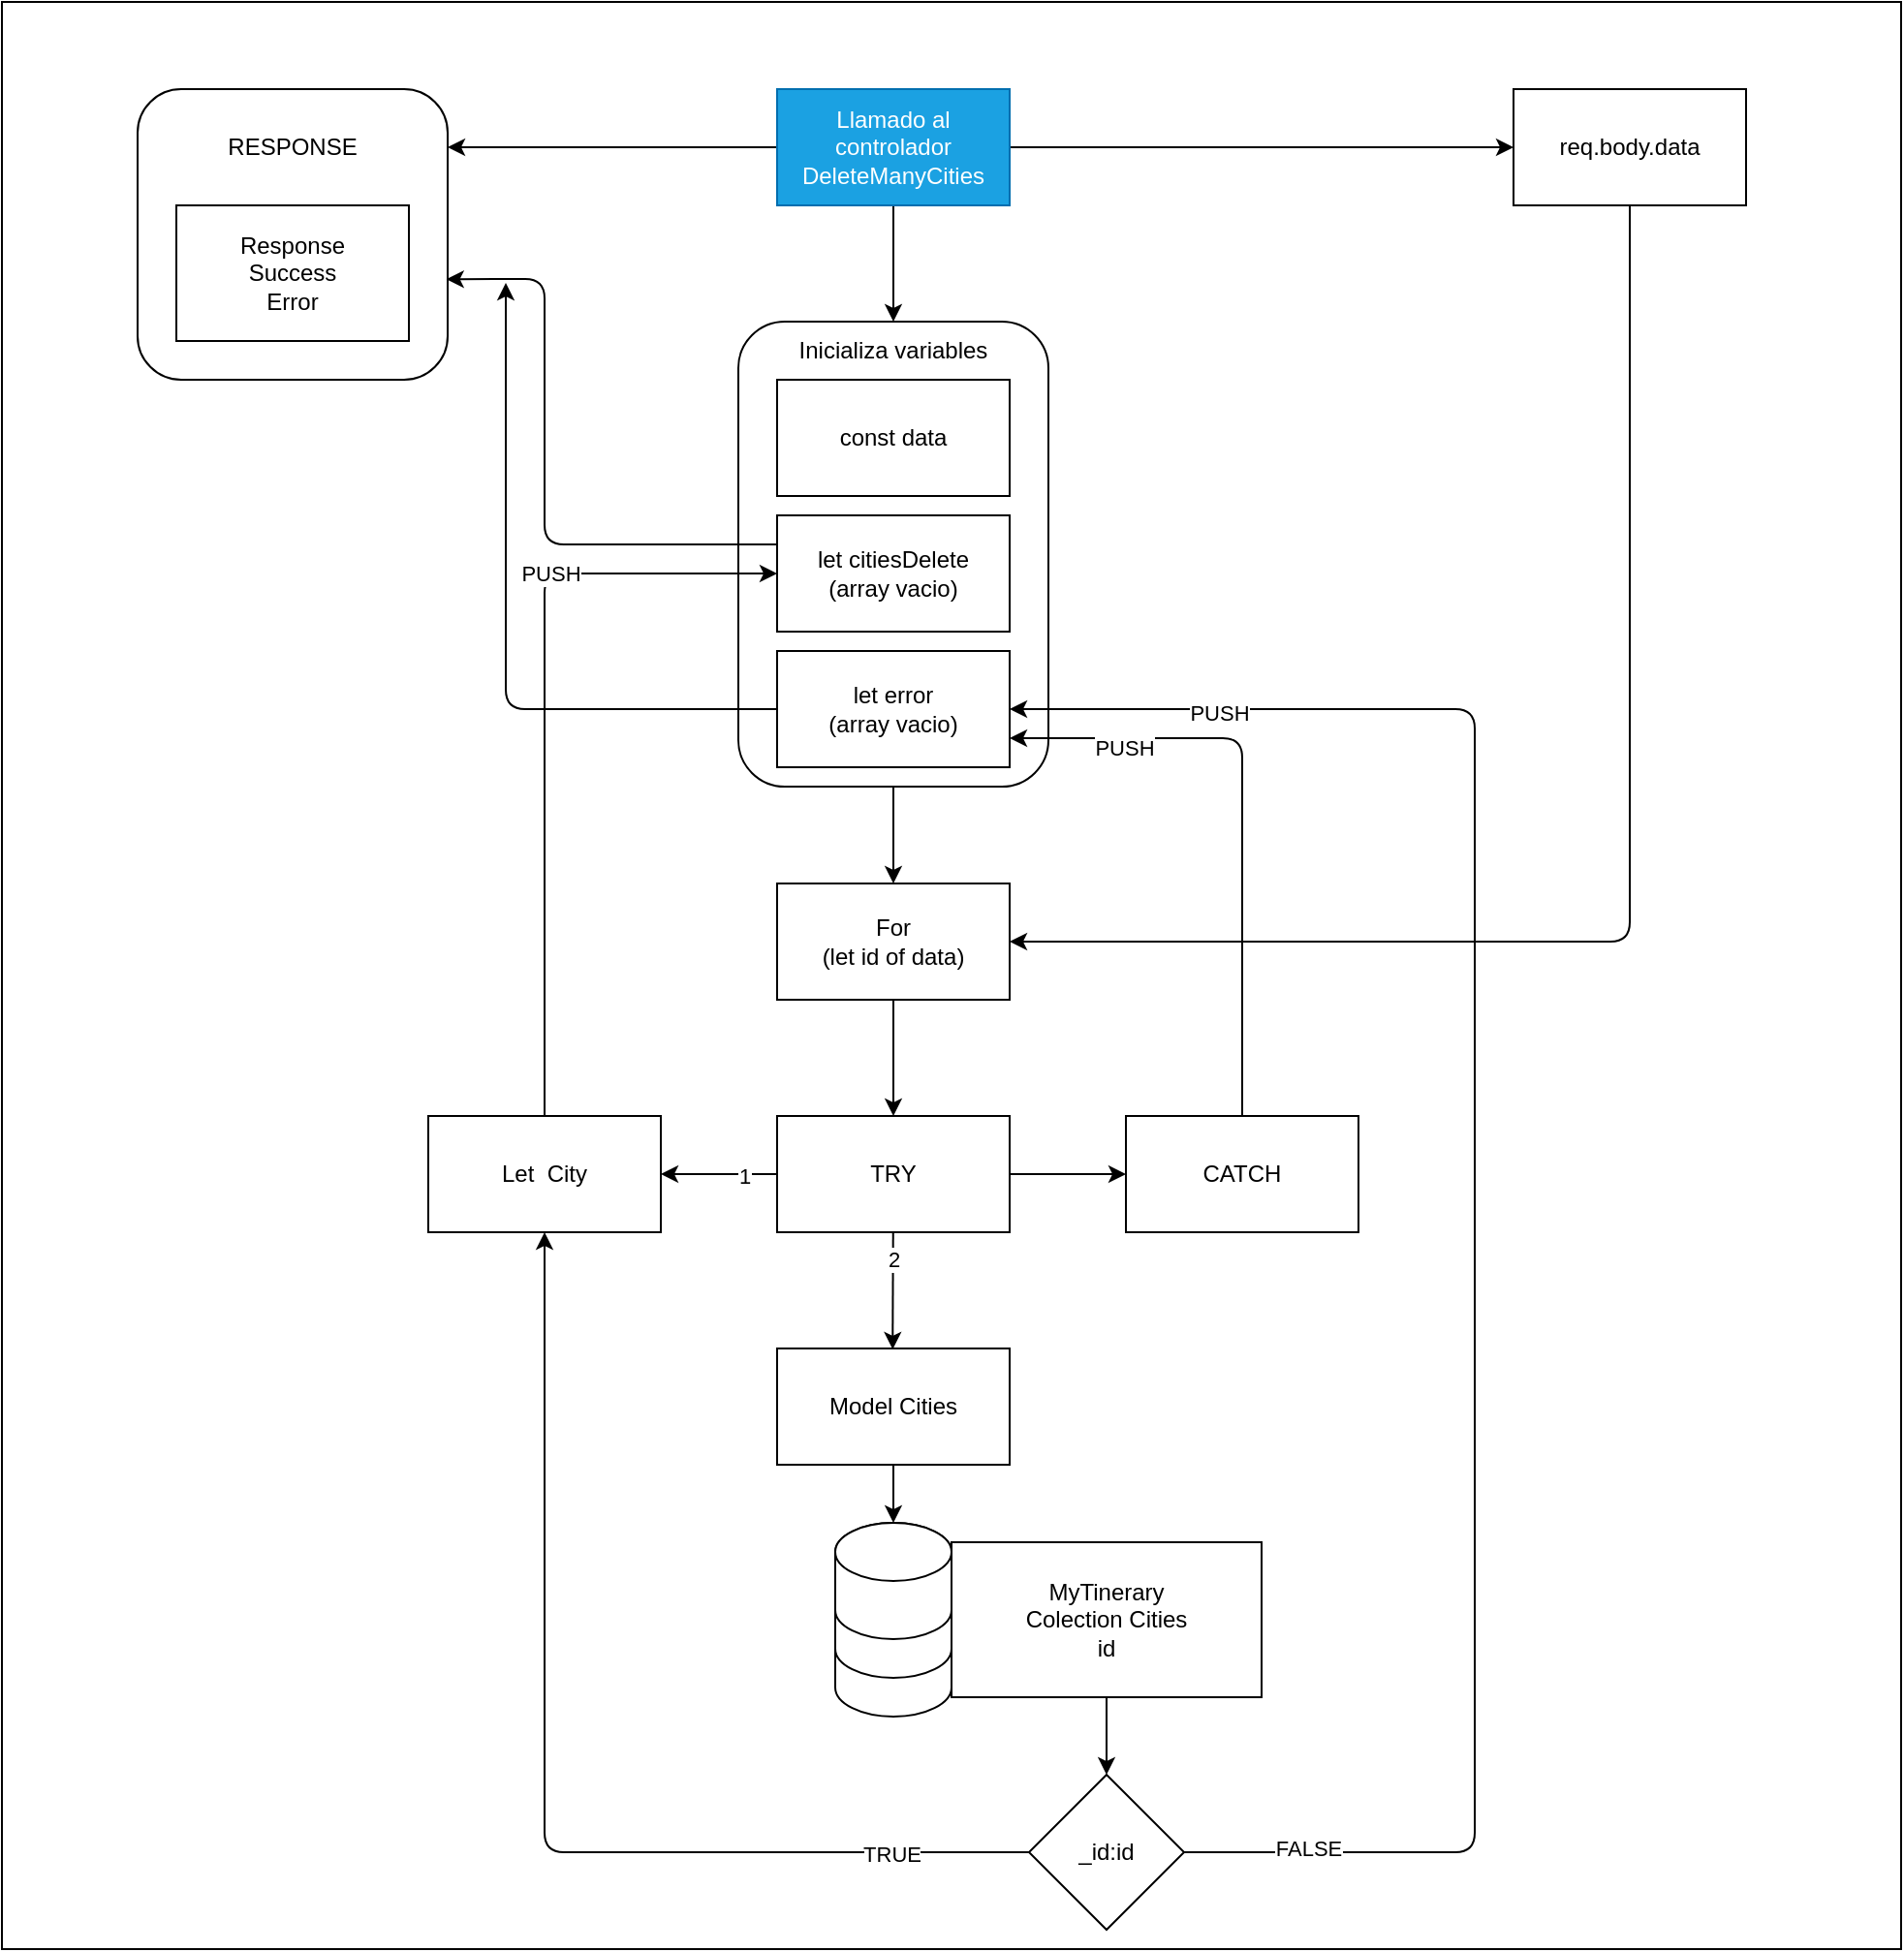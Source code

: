 <mxfile>
    <diagram id="KrtqRvDTi48YF7LihAfs" name="Page-1">
        <mxGraphModel dx="1689" dy="352" grid="1" gridSize="10" guides="1" tooltips="1" connect="1" arrows="1" fold="1" page="1" pageScale="1" pageWidth="850" pageHeight="1100" math="0" shadow="0">
            <root>
                <mxCell id="0"/>
                <mxCell id="1" parent="0"/>
                <mxCell id="65" value="" style="rounded=0;whiteSpace=wrap;html=1;" parent="1" vertex="1">
                    <mxGeometry x="-200" y="25" width="980" height="1005" as="geometry"/>
                </mxCell>
                <mxCell id="11" style="edgeStyle=none;html=1;entryX=0.5;entryY=0;entryDx=0;entryDy=0;" parent="1" source="3" target="9" edge="1">
                    <mxGeometry relative="1" as="geometry"/>
                </mxCell>
                <mxCell id="12" style="edgeStyle=none;html=1;entryX=0;entryY=0.5;entryDx=0;entryDy=0;" parent="1" source="3" target="4" edge="1">
                    <mxGeometry relative="1" as="geometry"/>
                </mxCell>
                <mxCell id="47" style="edgeStyle=none;html=1;" parent="1" source="3" edge="1">
                    <mxGeometry relative="1" as="geometry">
                        <mxPoint x="30" y="100" as="targetPoint"/>
                    </mxGeometry>
                </mxCell>
                <mxCell id="3" value="Llamado al controlador DeleteManyCities" style="rounded=0;whiteSpace=wrap;html=1;fillColor=#1ba1e2;fontColor=#ffffff;strokeColor=#006EAF;" parent="1" vertex="1">
                    <mxGeometry x="200" y="70" width="120" height="60" as="geometry"/>
                </mxCell>
                <mxCell id="41" style="edgeStyle=none;html=1;entryX=1;entryY=0.5;entryDx=0;entryDy=0;" parent="1" source="4" target="15" edge="1">
                    <mxGeometry relative="1" as="geometry">
                        <Array as="points">
                            <mxPoint x="640" y="510"/>
                        </Array>
                    </mxGeometry>
                </mxCell>
                <mxCell id="4" value="req.body.data" style="rounded=0;whiteSpace=wrap;html=1;" parent="1" vertex="1">
                    <mxGeometry x="580" y="70" width="120" height="60" as="geometry"/>
                </mxCell>
                <mxCell id="10" value="" style="group" parent="1" vertex="1" connectable="0">
                    <mxGeometry x="180" y="190" width="160" height="240" as="geometry"/>
                </mxCell>
                <mxCell id="8" value="" style="rounded=1;whiteSpace=wrap;html=1;" parent="10" vertex="1">
                    <mxGeometry width="160" height="240" as="geometry"/>
                </mxCell>
                <mxCell id="5" value="const data" style="rounded=0;whiteSpace=wrap;html=1;" parent="10" vertex="1">
                    <mxGeometry x="20" y="30" width="120" height="60" as="geometry"/>
                </mxCell>
                <mxCell id="6" value="let citiesDelete&lt;br&gt;(array vacio)" style="rounded=0;whiteSpace=wrap;html=1;" parent="10" vertex="1">
                    <mxGeometry x="20" y="100" width="120" height="60" as="geometry"/>
                </mxCell>
                <mxCell id="7" value="let error&lt;br&gt;(array vacio)" style="rounded=0;whiteSpace=wrap;html=1;" parent="10" vertex="1">
                    <mxGeometry x="20" y="170" width="120" height="60" as="geometry"/>
                </mxCell>
                <mxCell id="9" value="Inicializa variables" style="text;html=1;strokeColor=none;fillColor=none;align=center;verticalAlign=middle;whiteSpace=wrap;rounded=0;" parent="10" vertex="1">
                    <mxGeometry x="10" width="140" height="30" as="geometry"/>
                </mxCell>
                <mxCell id="16" style="edgeStyle=none;html=1;" parent="1" source="13" target="14" edge="1">
                    <mxGeometry relative="1" as="geometry"/>
                </mxCell>
                <mxCell id="17" value="1" style="edgeLabel;html=1;align=center;verticalAlign=middle;resizable=0;points=[];" parent="16" vertex="1" connectable="0">
                    <mxGeometry x="-0.417" y="1" relative="1" as="geometry">
                        <mxPoint as="offset"/>
                    </mxGeometry>
                </mxCell>
                <mxCell id="43" style="edgeStyle=none;html=1;" parent="1" source="13" target="42" edge="1">
                    <mxGeometry relative="1" as="geometry"/>
                </mxCell>
                <mxCell id="69" style="edgeStyle=none;html=1;entryX=0.469;entryY=0.692;entryDx=0;entryDy=0;entryPerimeter=0;" parent="1" source="13" target="65" edge="1">
                    <mxGeometry relative="1" as="geometry"/>
                </mxCell>
                <mxCell id="70" value="2" style="edgeLabel;html=1;align=center;verticalAlign=middle;resizable=0;points=[];" parent="69" vertex="1" connectable="0">
                    <mxGeometry x="-0.542" relative="1" as="geometry">
                        <mxPoint as="offset"/>
                    </mxGeometry>
                </mxCell>
                <mxCell id="13" value="TRY" style="rounded=0;whiteSpace=wrap;html=1;" parent="1" vertex="1">
                    <mxGeometry x="200" y="600" width="120" height="60" as="geometry"/>
                </mxCell>
                <mxCell id="35" style="edgeStyle=none;html=1;entryX=0;entryY=0.5;entryDx=0;entryDy=0;" parent="1" source="14" target="6" edge="1">
                    <mxGeometry relative="1" as="geometry">
                        <Array as="points">
                            <mxPoint x="80" y="320"/>
                        </Array>
                    </mxGeometry>
                </mxCell>
                <mxCell id="36" value="PUSH" style="edgeLabel;html=1;align=center;verticalAlign=middle;resizable=0;points=[];" parent="35" vertex="1" connectable="0">
                    <mxGeometry x="0.415" relative="1" as="geometry">
                        <mxPoint as="offset"/>
                    </mxGeometry>
                </mxCell>
                <mxCell id="14" value="Let&amp;nbsp; City" style="rounded=0;whiteSpace=wrap;html=1;" parent="1" vertex="1">
                    <mxGeometry x="20" y="600" width="120" height="60" as="geometry"/>
                </mxCell>
                <mxCell id="68" style="edgeStyle=none;html=1;entryX=0.5;entryY=0;entryDx=0;entryDy=0;" parent="1" source="15" target="13" edge="1">
                    <mxGeometry relative="1" as="geometry"/>
                </mxCell>
                <mxCell id="15" value="For&lt;br&gt;(let id of data)" style="rounded=0;whiteSpace=wrap;html=1;" parent="1" vertex="1">
                    <mxGeometry x="200" y="480" width="120" height="60" as="geometry"/>
                </mxCell>
                <mxCell id="62" style="edgeStyle=none;html=1;" parent="1" source="21" target="59" edge="1">
                    <mxGeometry relative="1" as="geometry"/>
                </mxCell>
                <mxCell id="21" value="Model Cities" style="rounded=0;whiteSpace=wrap;html=1;" parent="1" vertex="1">
                    <mxGeometry x="200" y="720" width="120" height="60" as="geometry"/>
                </mxCell>
                <mxCell id="33" style="edgeStyle=none;html=1;entryX=0.5;entryY=1;entryDx=0;entryDy=0;" parent="1" source="27" target="14" edge="1">
                    <mxGeometry relative="1" as="geometry">
                        <Array as="points">
                            <mxPoint x="80" y="980"/>
                        </Array>
                    </mxGeometry>
                </mxCell>
                <mxCell id="34" value="TRUE" style="edgeLabel;html=1;align=center;verticalAlign=middle;resizable=0;points=[];" parent="33" vertex="1" connectable="0">
                    <mxGeometry x="-0.751" y="1" relative="1" as="geometry">
                        <mxPoint as="offset"/>
                    </mxGeometry>
                </mxCell>
                <mxCell id="38" style="edgeStyle=none;html=1;entryX=1;entryY=0.5;entryDx=0;entryDy=0;" parent="1" source="27" target="7" edge="1">
                    <mxGeometry relative="1" as="geometry">
                        <Array as="points">
                            <mxPoint x="560" y="980"/>
                            <mxPoint x="560" y="620"/>
                            <mxPoint x="560" y="390"/>
                        </Array>
                    </mxGeometry>
                </mxCell>
                <mxCell id="39" value="PUSH" style="edgeLabel;html=1;align=center;verticalAlign=middle;resizable=0;points=[];" parent="38" vertex="1" connectable="0">
                    <mxGeometry x="0.78" y="2" relative="1" as="geometry">
                        <mxPoint as="offset"/>
                    </mxGeometry>
                </mxCell>
                <mxCell id="40" value="FALSE" style="edgeLabel;html=1;align=center;verticalAlign=middle;resizable=0;points=[];" parent="38" vertex="1" connectable="0">
                    <mxGeometry x="-0.87" y="2" relative="1" as="geometry">
                        <mxPoint as="offset"/>
                    </mxGeometry>
                </mxCell>
                <mxCell id="27" value="_id:id" style="rhombus;whiteSpace=wrap;html=1;" parent="1" vertex="1">
                    <mxGeometry x="330" y="940" width="80" height="80" as="geometry"/>
                </mxCell>
                <mxCell id="44" style="edgeStyle=none;html=1;entryX=1;entryY=0.75;entryDx=0;entryDy=0;" parent="1" source="42" target="7" edge="1">
                    <mxGeometry relative="1" as="geometry">
                        <mxPoint x="560" y="510" as="targetPoint"/>
                        <Array as="points">
                            <mxPoint x="440" y="405"/>
                        </Array>
                    </mxGeometry>
                </mxCell>
                <mxCell id="42" value="CATCH" style="rounded=0;whiteSpace=wrap;html=1;" parent="1" vertex="1">
                    <mxGeometry x="380" y="600" width="120" height="60" as="geometry"/>
                </mxCell>
                <mxCell id="45" value="" style="rounded=1;whiteSpace=wrap;html=1;" parent="1" vertex="1">
                    <mxGeometry x="-130" y="70" width="160" height="150" as="geometry"/>
                </mxCell>
                <mxCell id="46" value="RESPONSE" style="text;html=1;strokeColor=none;fillColor=none;align=center;verticalAlign=middle;whiteSpace=wrap;rounded=0;" parent="1" vertex="1">
                    <mxGeometry x="-80" y="85" width="60" height="30" as="geometry"/>
                </mxCell>
                <mxCell id="48" value="Response&lt;br&gt;Success&lt;br&gt;Error" style="rounded=0;whiteSpace=wrap;html=1;" parent="1" vertex="1">
                    <mxGeometry x="-110" y="130" width="120" height="70" as="geometry"/>
                </mxCell>
                <mxCell id="49" style="edgeStyle=none;html=1;entryX=0.996;entryY=0.654;entryDx=0;entryDy=0;entryPerimeter=0;exitX=0;exitY=0.25;exitDx=0;exitDy=0;" parent="1" source="6" target="45" edge="1">
                    <mxGeometry relative="1" as="geometry">
                        <Array as="points">
                            <mxPoint x="80" y="305"/>
                            <mxPoint x="80" y="168"/>
                        </Array>
                    </mxGeometry>
                </mxCell>
                <mxCell id="50" style="edgeStyle=none;html=1;" parent="1" source="7" edge="1">
                    <mxGeometry relative="1" as="geometry">
                        <mxPoint x="60" y="170" as="targetPoint"/>
                        <Array as="points">
                            <mxPoint x="60" y="390"/>
                            <mxPoint x="60" y="290"/>
                        </Array>
                    </mxGeometry>
                </mxCell>
                <mxCell id="60" value="" style="group" parent="1" vertex="1" connectable="0">
                    <mxGeometry x="230" y="810" width="60" height="100" as="geometry"/>
                </mxCell>
                <mxCell id="57" value="" style="shape=cylinder3;whiteSpace=wrap;html=1;boundedLbl=1;backgroundOutline=1;size=15;" parent="60" vertex="1">
                    <mxGeometry y="20" width="60" height="80" as="geometry"/>
                </mxCell>
                <mxCell id="58" value="" style="shape=cylinder3;whiteSpace=wrap;html=1;boundedLbl=1;backgroundOutline=1;size=15;" parent="60" vertex="1">
                    <mxGeometry width="60" height="80" as="geometry"/>
                </mxCell>
                <mxCell id="59" value="" style="shape=cylinder3;whiteSpace=wrap;html=1;boundedLbl=1;backgroundOutline=1;size=15;" parent="60" vertex="1">
                    <mxGeometry width="60" height="60" as="geometry"/>
                </mxCell>
                <mxCell id="64" style="edgeStyle=none;html=1;entryX=0.5;entryY=0;entryDx=0;entryDy=0;" parent="1" source="61" target="27" edge="1">
                    <mxGeometry relative="1" as="geometry"/>
                </mxCell>
                <mxCell id="61" value="MyTinerary&lt;br&gt;Colection Cities&lt;br&gt;id" style="rounded=0;whiteSpace=wrap;html=1;" parent="1" vertex="1">
                    <mxGeometry x="290" y="820" width="160" height="80" as="geometry"/>
                </mxCell>
                <mxCell id="67" style="edgeStyle=none;html=1;entryX=0.5;entryY=0;entryDx=0;entryDy=0;" parent="1" source="8" target="15" edge="1">
                    <mxGeometry relative="1" as="geometry"/>
                </mxCell>
                <mxCell id="71" value="PUSH" style="edgeLabel;html=1;align=center;verticalAlign=middle;resizable=0;points=[];" vertex="1" connectable="0" parent="1">
                    <mxGeometry x="380" y="402" as="geometry">
                        <mxPoint x="-1" y="8" as="offset"/>
                    </mxGeometry>
                </mxCell>
            </root>
        </mxGraphModel>
    </diagram>
</mxfile>